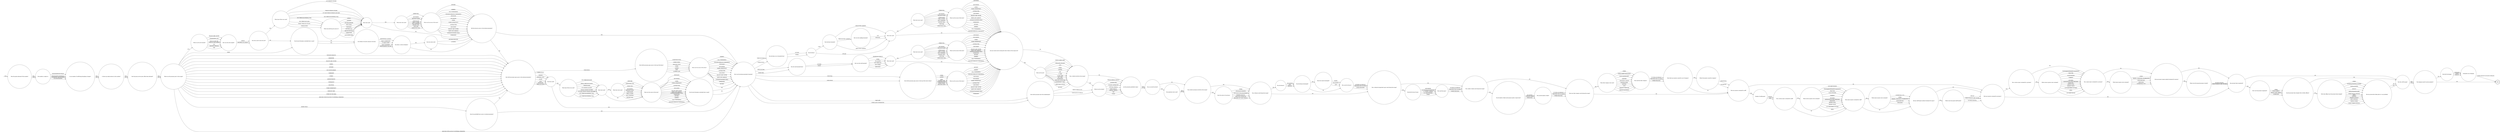 digraph ESCAPE_FROM_CUSTODY {  rankdir=LR;
  node [shape = circle];
  START_NODE [label="", shape=none];
  START_NODE -> 44376 [label = "start"];
  END_NODE [label="END", shape="doublecircle"];
  44121 [label = "Whose was the vehicle?"];
  44121 -> 44251 [label = "PRISON SERVICE VEHICLE"];
  44121 -> 44251 [label = "CONTRACTORS"];
  44121 -> 44251 [label = "ESCORT CONTRACTOR"];
  44121 -> 44251 [label = "OFFICIAL VEHICLE"];
  44121 -> 44251 [label = "STAFF VEHICLE"];
  44121 -> 44251 [label = "PRIVATE VEHICLE"];
  44121 -> 44251 [label = "TAXI"];
  44121 -> 44251 [label = "OTHER"];
  44126 [label = "What was the source of the tools?"];
  44126 -> 44436 [label = "WORKS DEPARTMENT"];
  44126 -> 44436 [label = "CONTRACTORS"];
  44126 -> 44436 [label = "EDUCATION"];
  44126 -> 44436 [label = "HEALTH CARE CENTRE"];
  44126 -> 44436 [label = "FARMS AND GARDENS"];
  44126 -> 44436 [label = "GYMNASIUM/SPORTS FIELD"];
  44126 -> 44436 [label = "WORKSHOPS"];
  44126 -> 44436 [label = "KITCHEN"];
  44126 -> 44436 [label = "HOBBIES"];
  44126 -> 44436 [label = "CELL FURNISHINGS"];
  44126 -> 44436 [label = "WING/HOUSEBLOCK FURNISHINGS"];
  44126 -> 44436 [label = "SMUGGLED"];
  44126 -> 44436 [label = "NOT KNOWN"];
  44126 -> 44436 [label = "OTHER"];
  44138 [label = "Was an aircraft involved?"];
  44138 -> 44621 [label = "YES"];
  44138 -> 44781 [label = "NO"];
  44165 [label = "What type of force was used?"];
  44165 -> 44931 [label = "CUT WINDOW OR BARS"];
  44165 -> 44931 [label = "FORCED WINDOW OR BARS"];
  44165 -> 44931 [label = "CUT AND FORCED WINDOW AND BARS"];
  44165 -> 44931 [label = "DUG THROUGH EXTERNAL WALL"];
  44165 -> 44931 [label = "DUG THROUGH INTERNAL WALL"];
  44165 -> 44931 [label = "DUG THROUGH FLOOR"];
  44165 -> 44931 [label = "BROKE THROUGH CEILING"];
  44165 -> 44931 [label = "FORCED DOOR"];
  44169 [label = "Was a chemical incapacitant spray used during the escape?"];
  44169 -> 44633 [label = "YES"];
  44169 -> 44641 [label = "NO"];
  44178 [label = "Was the exit through an unlocked door or gate?"];
  44178 -> 44851 [label = "YES"];
  44178 -> 44851 [label = "NO"];
  44192 [label = "Were tools used?"];
  44192 -> 44590 [label = "YES"];
  44192 -> 44436 [label = "NO"];
  44212 [label = "Where were the injured prisoners treated?"];
  44212 -> 44388 [label = "PRISON HEALTH CARE CENTRE"];
  44212 -> 44388 [label = "OUTSIDE HOSPITAL"];
  44217 [label = "Did the exit give access to the external perimeter?"];
  44217 -> 44851 [label = "YES"];
  44217 -> 44370 [label = "NO"];
  44220 [label = "Were there any injuries caused by use of weapons?"];
  44220 -> 44406 [label = "YES"];
  44220 -> 44309 [label = "NO"];
  44221 [label = "Was force used to leave the cell?"];
  44221 -> 44790 [label = "YES"];
  44221 -> 44527 [label = "NO"];
  44231 [label = "What was the source of the tools?"];
  44231 -> 44178 [label = "WORKS DEPARTMENT"];
  44231 -> 44178 [label = "CONTRACTORS"];
  44231 -> 44178 [label = "EDUCATION"];
  44231 -> 44178 [label = "HEALTH CARE CENTRE"];
  44231 -> 44178 [label = "FARMS AND GARDENS"];
  44231 -> 44178 [label = "GYMNASIUM/SPORTS FIELD"];
  44231 -> 44178 [label = "WORKSHOPS"];
  44231 -> 44178 [label = "KITCHEN"];
  44231 -> 44178 [label = "HOBBIES"];
  44231 -> 44178 [label = "CELL FURNISHINGS"];
  44231 -> 44178 [label = "WING/HOUSEBLOCK FURNISHINGS"];
  44231 -> 44178 [label = "SMUGGLED"];
  44231 -> 44178 [label = "NOT KNOWN"];
  44231 -> 44178 [label = "OTHER"];
  44241 [label = "Number of staff injured"];
  44241 -> 44549 [label = "MALE"];
  44241 -> 44549 [label = "FEMALE"];
  44245 [label = "What tools were used?"];
  44245 -> 44628 [label = "HACKSAW BLADE"];
  44245 -> 44628 [label = "OTHER BLADE"];
  44245 -> 44628 [label = "WIRE CUTTERS"];
  44245 -> 44628 [label = "BOLT CROPPERS"];
  44245 -> 44628 [label = "DIGGING TOOL"];
  44245 -> 44628 [label = "CROW BAR"];
  44245 -> 44628 [label = "IMPROVISED TOOL"];
  44245 -> 44628 [label = "OTHER TOOL"];
  44245 -> 44628 [label = "NOT KNOWN"];
  44251 [label = "Are the grounds patrolled by dogs?"];
  44251 -> 44138 [label = "YES"];
  44251 -> 44138 [label = "NO"];
  44258 [label = "Which minor injuries were sustained?"];
  44258 -> 44485 [label = "GRAZES, SCRATCHES OR ABRASIONS"];
  44258 -> 44485 [label = "MINOR BRUISES"];
  44258 -> 44485 [label = "SWELLINGS"];
  44258 -> 44485 [label = "SUPERFICIAL CUTS"];
  44258 -> 44485 [label = "OTHER"];
  44262 [label = "Describe the damage"];
  44262 -> 44363 [label = "MINOR"];
  44262 -> 44363 [label = "SERIOUS"];
  44262 -> 44363 [label = "EXTENSIVE"];
  44270 [label = "Was the firearm discharged?"];
  44270 -> 44897 [label = "YES"];
  44270 -> 44325 [label = "NO"];
  44291 [label = "Were tools used?"];
  44291 -> 44245 [label = "YES"];
  44291 -> 44436 [label = "NO"];
  44309 [label = "Were any injuries sustained by staff?"];
  44309 -> 44241 [label = "YES"];
  44309 -> 45164 [label = "NO"];
  44310 [label = "Has the prison service press office been informed?"];
  44310 -> 45032 [label = "YES"];
  44310 -> 45032 [label = "NO"];
  44321 [label = "Give details of security measure overcome"];
  44321 -> 44546 [label = "UV HAND STAMP"];
  44321 -> 44546 [label = "HAND GEOMETRY"];
  44321 -> 44546 [label = "PHOTOGRAPHIC RECORD"];
  44321 -> 44546 [label = "IDENTIFYING CLOTHING"];
  44321 -> 44546 [label = "STAFF SUPERVISION"];
  44325 [label = "Who used the firearm?"];
  44325 -> 44169 [label = "PRISONER WHO ESCAPED"];
  44325 -> 44169 [label = "OTHER PRISONER"];
  44325 -> 44169 [label = "OUTSIDE ACCOMPLICE"];
  44329 [label = "Was the knife or blade used purpose made or improvised?"];
  44329 -> 44787 [label = "PURPOSE MADE"];
  44329 -> 44787 [label = "IMPROVISED"];
  44329 -> 44787 [label = "NOT KNOWN"];
  44363 [label = "Estimated cost of damage"];
  44363 -> END_NODE [label = "ENTER AMOUNT IN POUND STERLING"];
  44369 [label = "Were any other weapons used during the escape?"];
  44369 -> 44761 [label = "YES"];
  44369 -> 44309 [label = "NO"];
  44370 [label = "How did the prisoner gain access to the external perimeter?"];
  44370 -> 44726 [label = "WINDOW"];
  44370 -> 44726 [label = "EXTERNAL WALL"];
  44370 -> 44726 [label = "FLOOR"];
  44370 -> 44726 [label = "ROOF"];
  44370 -> 44726 [label = "DOOR/GATE"];
  44370 -> 44726 [label = "THROUGH FENCE"];
  44370 -> 44726 [label = "UNDER FENCE"];
  44370 -> 44578 [label = "OVER FENCE"];
  44373 [label = "With what offence has the prisoner been charged?"];
  44373 -> 44699 [label = "MURDER/ATTEMPTED MURDER"];
  44373 -> 44699 [label = "MANSLAUGHTER"];
  44373 -> 44699 [label = "ASSAULT"];
  44373 -> 44699 [label = "RAPE/ATTEMPTED RAPE"];
  44373 -> 44699 [label = "OTHER SEXUAL OFFENCE"];
  44373 -> 44699 [label = "THEFT"];
  44373 -> 44699 [label = "ROBBERY"];
  44373 -> 44699 [label = "FIREARM OFFENCE"];
  44373 -> 44699 [label = "DRUG OFFENCE"];
  44373 -> 44699 [label = "VEHICLE CRIME"];
  44373 -> 44699 [label = "PUBLIC ORDER OFFENCE"];
  44373 -> 44699 [label = "OTHER"];
  44376 [label = "Were the police informed of the incident?"];
  44376 -> 45177 [label = "YES"];
  44376 -> 45177 [label = "NO"];
  44377 [label = "Which serious injuries were sustained?"];
  44377 -> 44872 [label = "FRACTURE"];
  44377 -> 44872 [label = "SCALD OR BURN"];
  44377 -> 44872 [label = "STABBING"];
  44377 -> 44872 [label = "CRUSHING"];
  44377 -> 44872 [label = "EXTENSIVE/MULTIPLE BRUISING"];
  44377 -> 44872 [label = "BLACK EYE"];
  44377 -> 44872 [label = "BROKEN NOSE"];
  44377 -> 44872 [label = "BROKEN TEETH"];
  44377 -> 44872 [label = "CUTS REQUIRING SUTURES"];
  44377 -> 44872 [label = "BITES"];
  44377 -> 44872 [label = "GUN SHOT WOUND"];
  44377 -> 44872 [label = "TEMPORARY/PERMANENT BLINDNESS"];
  44381 [label = "State the nature of assistance"];
  44381 -> 44689 [label = "SMUGGLED WEAPONS"];
  44381 -> 44689 [label = "SMUGGLED TOOLS/EQUIPMENT"];
  44381 -> 44689 [label = "SWAPPED IDENTITY"];
  44381 -> 44689 [label = "BREACHED PERIMETER"];
  44381 -> 44689 [label = "PROVIDED GET AWAY VEHICLE"];
  44381 -> 44689 [label = "OTHER"];
  44388 [label = "Has prisoner been recaptured?"];
  44388 -> 45147 [label = "YES"];
  44388 -> 44968 [label = "NO"];
  44406 [label = "Where the injuries caused by weapons?"];
  44406 -> 44309 [label = "INTENTIONAL"];
  44406 -> 44309 [label = "ACCIDENTAL"];
  44415 [label = "Has the prisoner been charged with a further offence?"];
  44415 -> 44373 [label = "YES"];
  44415 -> 44968 [label = "NO"];
  44428 [label = "Was a serious injury sustained by a prisoner?"];
  44428 -> 44377 [label = "YES"];
  44428 -> 44872 [label = "NO"];
  44436 [label = "Are any security aids covering the wall or fence at the escape site?"];
  44436 -> 45039 [label = "YES"];
  44436 -> 45048 [label = "NO"];
  44442 [label = "Where were the injured staff treated?"];
  44442 -> 45164 [label = "PRISON HEALTH CARE CENTRE"];
  44442 -> 45164 [label = "OUTSIDE HOSPITAL"];
  44442 -> 45164 [label = "OWN GP"];
  44476 [label = "How was the cladding breached?"];
  44476 -> 44192 [label = "CUT"];
  44476 -> 44192 [label = "REMOVED"];
  44485 [label = "Did any prisoner require medical treatment for injuries?"];
  44485 -> 44212 [label = "YES"];
  44485 -> 44388 [label = "NO"];
  44499 [label = "Is there any media interest in this incident?"];
  44499 -> 44310 [label = "YES"];
  44499 -> 44310 [label = "NO"];
  44501 [label = "Was the firearm?"];
  44501 -> 44270 [label = "REAL"];
  44501 -> 44270 [label = "REPLICA"];
  44501 -> 44270 [label = "NOT KNOWN"];
  44527 [label = "Was the exit through an unlocked door or gate?"];
  44527 -> 44321 [label = "YES"];
  44527 -> 44321 [label = "NO"];
  44540 [label = "Where was the cell situated?"];
  44540 -> 44558 [label = "SSU"];
  44540 -> 44558 [label = "WING/HOUSEBLOCK"];
  44540 -> 44558 [label = "CRC"];
  44540 -> 44558 [label = "HEALTH CARE CENTRE"];
  44540 -> 44558 [label = "SEGREGATION UNIT"];
  44540 -> 44558 [label = "RULE 45 UNIT (OR)"];
  44540 -> 44558 [label = "RULE 45 UNIT (GOAD)"];
  44546 [label = "Was there a switch of identity?"];
  44546 -> 44651 [label = "YES"];
  44546 -> 44217 [label = "NO"];
  44549 [label = "Was a serious injury sustained by staff?"];
  44549 -> 44858 [label = "YES"];
  44549 -> 44981 [label = "NO"];
  44558 [label = "How was the cell occupied?"];
  44558 -> 44221 [label = "SINGLE"];
  44558 -> 44221 [label = "MULTIPLE OCCUPANCY"];
  44568 [label = "How did the prisoner leave the establishment?"];
  44568 -> 45048 [label = "ON FOOT"];
  44568 -> 44121 [label = "DROVE VEHICLE OUT"];
  44568 -> 44121 [label = "CONCEALED IN VEHICLE"];
  44578 [label = "How did the prisoner gain access to the top of the fence?"];
  44578 -> 45036 [label = "LADDER"];
  44578 -> 45036 [label = "ROPE"];
  44578 -> 45036 [label = "CLIMBING AIDS"];
  44578 -> 45036 [label = "FURNITURE ITEMS"];
  44578 -> 45036 [label = "SPORTS ITEMS"];
  44578 -> 45036 [label = "GROUNDS ITEMS"];
  44578 -> 45036 [label = "OTHER"];
  44590 [label = "What tools were used?"];
  44590 -> 44126 [label = "HACKSAW BLADE"];
  44590 -> 44126 [label = "OTHER BLADE"];
  44590 -> 44126 [label = "WIRE CUTTERS"];
  44590 -> 44126 [label = "BOLT CROPPERS"];
  44590 -> 44126 [label = "DIGGING TOOL"];
  44590 -> 44126 [label = "CROW BAR"];
  44590 -> 44126 [label = "IMPROVISED TOOL"];
  44590 -> 44126 [label = "OTHER TOOL"];
  44590 -> 44126 [label = "NOT KNOWN"];
  44621 [label = "Was operation Lewis used?"];
  44621 -> 44781 [label = "YES"];
  44621 -> 44781 [label = "NO"];
  44628 [label = "What was the source of the tools?"];
  44628 -> 44436 [label = "WORKS DEPARTMENT"];
  44628 -> 44436 [label = "CONTRACTORS"];
  44628 -> 44436 [label = "EDUCATION"];
  44628 -> 44436 [label = "HEALTH CARE CENTRE"];
  44628 -> 44436 [label = "FARMS AND GARDENS"];
  44628 -> 44436 [label = "GYMNASIUM/SPORTS FIELD"];
  44628 -> 44436 [label = "WORKSHOPS"];
  44628 -> 44436 [label = "KITCHEN"];
  44628 -> 44436 [label = "HOBBIES"];
  44628 -> 44436 [label = "CELL FURNISHINGS"];
  44628 -> 44436 [label = "WING/HOUSEBLOCK FURNISHINGS"];
  44628 -> 44436 [label = "SMUGGLED"];
  44628 -> 44436 [label = "NOT KNOWN"];
  44628 -> 44436 [label = "OTHER"];
  44633 [label = "Describe the type of spray"];
  44633 -> 44848 [label = "C.N (CHLORACETOPHEONE)"];
  44633 -> 44848 [label = "C.S (ORTHO..NITRILE)"];
  44633 -> 44848 [label = "O.C (MACE/PEPPER)"];
  44633 -> 44848 [label = "OTHER"];
  44633 -> 44848 [label = "NOT KNOWN"];
  44641 [label = "Was a knife or blade used during the escape?"];
  44641 -> 44329 [label = "YES"];
  44641 -> 44369 [label = "NO"];
  44651 [label = "Was the switch with?"];
  44651 -> 44217 [label = "ANOTHER PRISONER"];
  44651 -> 44217 [label = "A VISITOR"];
  44657 [label = "What tools were used?"];
  44657 -> 45037 [label = "HACKSAW BLADE"];
  44657 -> 45037 [label = "OTHER BLADE"];
  44657 -> 45037 [label = "WIRE CUTTERS"];
  44657 -> 45037 [label = "BOLT CROPPERS"];
  44657 -> 45037 [label = "DIGGING TOOL"];
  44657 -> 45037 [label = "CROW BAR"];
  44657 -> 45037 [label = "IMPROVISED TOOL"];
  44657 -> 45037 [label = "OTHER TOOL"];
  44657 -> 45037 [label = "NOT KNOWN"];
  44659 [label = "Was damage caused to prison property?"];
  44659 -> 44262 [label = "YES"];
  44659 -> END_NODE [label = "NO"];
  44683 [label = "Who used the other weapons?"];
  44683 -> 44220 [label = "PRISONER WHO ESCAPED"];
  44683 -> 44220 [label = "OTHER PRISONER"];
  44683 -> 44220 [label = "OUTSIDE ACCOMPLICE"];
  44689 [label = "Was a firearm used during the escape?"];
  44689 -> 44501 [label = "YES"];
  44689 -> 44169 [label = "NO"];
  44699 [label = "Has any prosecution taken place or is any pending?"];
  44699 -> 44968 [label = "YES"];
  44699 -> 44968 [label = "NO"];
  44705 [label = "Does the sportsfield have access to external perimeter?"];
  44705 -> 44851 [label = "YES"];
  44705 -> 44370 [label = "NO"];
  44726 [label = "Was force used?"];
  44726 -> 44165 [label = "YES"];
  44726 -> 44178 [label = "NO"];
  44761 [label = "What other weapons were used?"];
  44761 -> 44683 [label = "OTHER SHARP INSTRUMENT"];
  44761 -> 44683 [label = "BLUNT INSTRUMENT"];
  44761 -> 44683 [label = "LIGATURE"];
  44761 -> 44683 [label = "DANGEROUS LIQUID"];
  44761 -> 44683 [label = "EXCRETA/URINE"];
  44761 -> 44683 [label = "SPITTING"];
  44761 -> 44683 [label = "FOOD"];
  44761 -> 44683 [label = "THROWN FURNITURE"];
  44761 -> 44683 [label = "THROWN EQUIPMENT"];
  44761 -> 44683 [label = "OTHER"];
  44781 [label = "Was outside assistance involved in the escape?"];
  44781 -> 44381 [label = "YES"];
  44781 -> 44689 [label = "NO"];
  44787 [label = "Who used the knife or blade?"];
  44787 -> 44369 [label = "PRISONER WHO ESCAPED"];
  44787 -> 44369 [label = "OTHER PRISONER"];
  44787 -> 44369 [label = "OUTSIDE ACCOMPLICE"];
  44790 [label = "What type of force was used?"];
  44790 -> 44936 [label = "CUT WINDOW OR BARS"];
  44790 -> 44936 [label = "FORCED WINDOW OR BARS"];
  44790 -> 44936 [label = "CUT AND FORCED WINDOW AND BARS"];
  44790 -> 44936 [label = "DUG THROUGH EXTERNAL WALL"];
  44790 -> 45009 [label = "DUG THROUGH INTERNAL WALL"];
  44790 -> 45009 [label = "DUG THROUGH FLOOR"];
  44790 -> 45009 [label = "BROKE THROUGH CEILING"];
  44790 -> 45009 [label = "FORCED DOOR"];
  44798 [label = "Is any member of staff facing disciplinary charges?"];
  44798 -> 44499 [label = "YES"];
  44798 -> 44499 [label = "NO"];
  44824 [label = "Was the wall breached from?"];
  44824 -> 45103 [label = "INSIDE"];
  44824 -> 45103 [label = "OUTSIDE"];
  44830 [label = "Was the fence?"];
  44830 -> 44903 [label = "CLAD"];
  44830 -> 44192 [label = "UNCLAD"];
  44834 [label = "Was the fence cut or breached from?"];
  44834 -> 44830 [label = "INSIDE"];
  44834 -> 44830 [label = "OUTSIDE"];
  44844 [label = "What tools were used?"];
  44844 -> 44231 [label = "HACKSAW BLADE"];
  44844 -> 44231 [label = "OTHER BLADE"];
  44844 -> 44231 [label = "WIRE CUTTERS"];
  44844 -> 44231 [label = "BOLT CROPPERS"];
  44844 -> 44231 [label = "DIGGING TOOL"];
  44844 -> 44231 [label = "CROW BAR"];
  44844 -> 44231 [label = "IMPROVISED TOOL"];
  44844 -> 44231 [label = "OTHER TOOL"];
  44844 -> 44231 [label = "NOT KNOWN"];
  44848 [label = "Who used the spray?"];
  44848 -> 44641 [label = "PRISONER WHO ESCAPED"];
  44848 -> 44641 [label = "OTHER PRISONER"];
  44848 -> 44641 [label = "OUTSIDE ACCOMPLICE"];
  44851 [label = "How was the external perimeter breached?"];
  44851 -> 44568 [label = "MAIN GATE"];
  44851 -> 44568 [label = "OTHER GATE IN PERIMETER"];
  44851 -> 44852 [label = "OVER WALL"];
  44851 -> 44852 [label = "OVER FENCE"];
  44851 -> 44834 [label = "THROUGH FENCE"];
  44851 -> 44824 [label = "THROUGH WALL"];
  44851 -> 44834 [label = "UNDER FENCE"];
  44851 -> 44824 [label = "UNDER WALL"];
  44852 [label = "How did the prisoner gain access to the top of the wall or fence?"];
  44852 -> 45052 [label = "LADDER"];
  44852 -> 45052 [label = "ROPE"];
  44852 -> 45052 [label = "CLIMBING AIDS"];
  44852 -> 45052 [label = "FURNITURE ITEMS"];
  44852 -> 45052 [label = "SPORTS ITEMS"];
  44852 -> 45052 [label = "GROUNDS ITEMS"];
  44852 -> 45052 [label = "OTHER"];
  44858 [label = "Which serious injuries were sustained?"];
  44858 -> 44981 [label = "FRACTURE"];
  44858 -> 44981 [label = "SCALD OR BURN"];
  44858 -> 44981 [label = "STABBING"];
  44858 -> 44981 [label = "CRUSHING"];
  44858 -> 44981 [label = "EXTENSIVE/MULTIPLE BRUISING"];
  44858 -> 44981 [label = "BLACK EYE"];
  44858 -> 44981 [label = "BROKEN NOSE"];
  44858 -> 44981 [label = "BROKEN TEETH"];
  44858 -> 44981 [label = "CUTS REQUIRING SUTURES"];
  44858 -> 44981 [label = "BITES"];
  44858 -> 44981 [label = "GUN SHOT WOUND"];
  44858 -> 44981 [label = "TEMPORARY/PERMANENT BLINDNESS"];
  44872 [label = "Was a minor injury sustained by a prisoner?"];
  44872 -> 44258 [label = "YES"];
  44872 -> 44485 [label = "NO"];
  44897 [label = "Were the rounds discharged?"];
  44897 -> 44325 [label = "LIVE"];
  44897 -> 44325 [label = "BLANK"];
  44897 -> 44325 [label = "NOT KNOWN"];
  44903 [label = "Was the fence breached?"];
  44903 -> 44476 [label = "THROUGH THE CLADDING"];
  44903 -> 44192 [label = "ABOVE THE CLADDING"];
  44903 -> 44192 [label = "BELOW THE CLADDING"];
  44931 [label = "Were tools used?"];
  44931 -> 44844 [label = "YES"];
  44931 -> 44231 [label = "NO"];
  44936 [label = "Were tools used?"];
  44936 -> 44657 [label = "YES"];
  44936 -> 44217 [label = "NO"];
  44961 [label = "Which minor injuries were sustained?"];
  44961 -> 45132 [label = "GRAZES, SCRATCHES OR ABRASIONS"];
  44961 -> 45132 [label = "MINOR BRUISES"];
  44961 -> 45132 [label = "SWELLINGS"];
  44961 -> 45132 [label = "SUPERFICIAL CUTS"];
  44961 -> 45132 [label = "OTHER"];
  44968 [label = "Was this a KPI escape?"];
  44968 -> 44659 [label = "YES"];
  44968 -> 44659 [label = "NO"];
  44981 [label = "Were minor injuries sustained by staff?"];
  44981 -> 44961 [label = "YES"];
  44981 -> 45132 [label = "NO"];
  45009 [label = "Which area did this give access to?"];
  45009 -> 44936 [label = "ANOTHER CELL"];
  45009 -> 44936 [label = "RECESS/SHOWERS"];
  45009 -> 44936 [label = "STORE ROOM"];
  45009 -> 44936 [label = "ASSOCIATION AREA"];
  45009 -> 44936 [label = "OFFICE"];
  45009 -> 44936 [label = "CANTEEN"];
  45009 -> 44936 [label = "KITCHEN/SERVERY"];
  45009 -> 44936 [label = "ROOF SPACE"];
  45009 -> 44936 [label = "BASEMENT"];
  45032 [label = "Where was the prisoner prior to the escape?"];
  45032 -> 44705 [label = "SPORTS FIELD"];
  45032 -> 44540 [label = "CELL"];
  45032 -> 44527 [label = "VISITS"];
  45032 -> 44370 [label = "WING/HOUSEBLOCK"];
  45032 -> 44370 [label = "DORMITORY"];
  45032 -> 44370 [label = "HEALTH CARE CENTRE"];
  45032 -> 44370 [label = "CHAPEL"];
  45032 -> 44370 [label = "KITCHEN"];
  45032 -> 44370 [label = "EDUCATION/LIBRARY"];
  45032 -> 44370 [label = "WORKSHOP"];
  45032 -> 44370 [label = "STORES"];
  45032 -> 44370 [label = "ADMINISTRATION"];
  45032 -> 44370 [label = "GYMNASIUM"];
  45032 -> 44370 [label = "RECEPTION"];
  45032 -> 44370 [label = "WORKS DEPARTMENT"];
  45032 -> 44370 [label = "EXERCISE YARD"];
  45032 -> 44370 [label = "OTHER SECURE AREA"];
  45032 -> 44370 [label = "GROUNDS WITH NO ACCESS TO EXTERNAL PERIMITER"];
  45032 -> 44851 [label = "GROUNDS WITH ACCESS TO EXTERNAL PERIMITER"];
  45036 [label = "What was the source of the items?"];
  45036 -> 44851 [label = "WORKS DEPARTMENT"];
  45036 -> 44851 [label = "CONTRACTORS"];
  45036 -> 44851 [label = "EDUCATION"];
  45036 -> 44851 [label = "HEALTH CARE CENTRE"];
  45036 -> 44851 [label = "FARMS AND GARDENS"];
  45036 -> 44851 [label = "GYMNASIUM/SPORTS FIELD"];
  45036 -> 44851 [label = "WORKSHOPS"];
  45036 -> 44851 [label = "KITCHEN"];
  45036 -> 44851 [label = "HOBBIES"];
  45036 -> 44851 [label = "CELL FURNISHINGS"];
  45036 -> 44851 [label = "WING/HOUSEBLOCK FURNISHINGS"];
  45036 -> 44851 [label = "SMUGGLED"];
  45036 -> 44851 [label = "NOT KNOWN"];
  45037 [label = "What was the source of the tools?"];
  45037 -> 44217 [label = "WORKS DEPARTMENT"];
  45037 -> 44217 [label = "CONTRACTORS"];
  45037 -> 44217 [label = "EDUCATION"];
  45037 -> 44217 [label = "HEALTH CARE CENTRE"];
  45037 -> 44217 [label = "FARMS AND GARDENS"];
  45037 -> 44217 [label = "GYMNASIUM/SPORTS FIELD"];
  45037 -> 44217 [label = "WORKSHOPS"];
  45037 -> 44217 [label = "KITCHEN"];
  45037 -> 44217 [label = "HOBBIES"];
  45037 -> 44217 [label = "CELL FURNISHINGS"];
  45037 -> 44217 [label = "WING/HOUSEBLOCK FURNISHINGS"];
  45037 -> 44217 [label = "SMUGGLED"];
  45037 -> 44217 [label = "NOT KNOWN"];
  45037 -> 44217 [label = "OTHER"];
  45039 [label = "What are the aids?"];
  45039 -> 45048 [label = "GANDER"];
  45039 -> 45048 [label = "PIPE"];
  45039 -> 45048 [label = "'S' WIRE"];
  45039 -> 45048 [label = "SCARE STRIP"];
  45039 -> 45048 [label = "TAUT WIRE"];
  45039 -> 45048 [label = "GEOPHONES"];
  45039 -> 45048 [label = "INFRA RED DETECTORS"];
  45039 -> 45048 [label = "MICROPHONIC CABLE"];
  45039 -> 45048 [label = "FIBRE OPTIC SYSTEM"];
  45039 -> 45048 [label = "LEAKY CO-AXIL CABLE"];
  45039 -> 45048 [label = "PRESSURE SENSORS"];
  45039 -> 45048 [label = "CCTV"];
  45039 -> 45048 [label = "OTHER"];
  45048 [label = "Was a vehicle involved in the escape?"];
  45048 -> 44121 [label = "YES"];
  45048 -> 44251 [label = "NO"];
  45052 [label = "What was the source of the items?"];
  45052 -> 44436 [label = "WORKS DEPARTMENT"];
  45052 -> 44436 [label = "CONTRACTORS"];
  45052 -> 44436 [label = "EDUCATION"];
  45052 -> 44436 [label = "HEALTH CARE CENTRE"];
  45052 -> 44436 [label = "FARMS AND GARDENS"];
  45052 -> 44436 [label = "GYMNASIUM/SPORTS FIELD"];
  45052 -> 44436 [label = "WORKSHOPS"];
  45052 -> 44436 [label = "KITCHEN"];
  45052 -> 44436 [label = "HOBBIES"];
  45052 -> 44436 [label = "CELL FURNISHINGS"];
  45052 -> 44436 [label = "WING/HOUSEBLOCK FURNISHINGS"];
  45052 -> 44436 [label = "SMUGGLED"];
  45052 -> 44436 [label = "NOT KNOWN"];
  45103 [label = "How was the wall breached?"];
  45103 -> 44291 [label = "DUG THROUGH"];
  45103 -> 44291 [label = "DUG UNDER"];
  45103 -> 44291 [label = "EXPLOSION"];
  45103 -> 44291 [label = "RAMMED BY VEHICLE"];
  45103 -> 44291 [label = "OTHER"];
  45103 -> 44291 [label = "NOT KNOWN"];
  45132 [label = "Did any staff require medical treatment for injury?"];
  45132 -> 44442 [label = "YES"];
  45132 -> 45164 [label = "NO"];
  45147 [label = "How was the prisoner recaptured?"];
  45147 -> 44415 [label = "POLICE ARREST"];
  45147 -> 44415 [label = "PRISON STAFF ARREST"];
  45147 -> 44415 [label = "SURRENDER"];
  45147 -> 44415 [label = "OTHER"];
  45164 [label = "Were any injuries sustained by prisoners?"];
  45164 -> 44428 [label = "YES"];
  45164 -> 44388 [label = "NO"];
  45177 [label = "The incident is subject to"];
  45177 -> 44798 [label = "INVESTIGATION BY POLICE"];
  45177 -> 44798 [label = "INVESTIGATION INTERNALLY"];
  45177 -> 44798 [label = "GOVERNOR'S ADJUDICATION"];
  45177 -> 44798 [label = "NO INVESTIGATION"];
}
